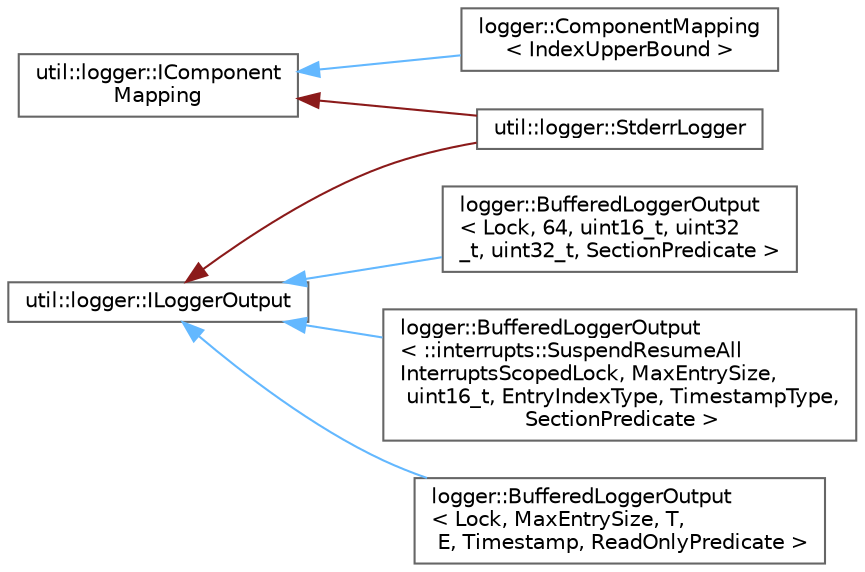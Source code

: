 digraph "Graphical Class Hierarchy"
{
 // LATEX_PDF_SIZE
  bgcolor="transparent";
  edge [fontname=Helvetica,fontsize=10,labelfontname=Helvetica,labelfontsize=10];
  node [fontname=Helvetica,fontsize=10,shape=box,height=0.2,width=0.4];
  rankdir="LR";
  Node0 [id="Node000000",label="util::logger::IComponent\lMapping",height=0.2,width=0.4,color="grey40", fillcolor="white", style="filled",URL="$d0/dd6/classutil_1_1logger_1_1IComponentMapping.html",tooltip=" "];
  Node0 -> Node1 [id="edge260_Node000000_Node000001",dir="back",color="steelblue1",style="solid",tooltip=" "];
  Node1 [id="Node000001",label="logger::ComponentMapping\l\< IndexUpperBound \>",height=0.2,width=0.4,color="grey40", fillcolor="white", style="filled",URL="$da/d09/classlogger_1_1ComponentMapping.html",tooltip=" "];
  Node0 -> Node2 [id="edge261_Node000000_Node000002",dir="back",color="firebrick4",style="solid",tooltip=" "];
  Node2 [id="Node000002",label="util::logger::StderrLogger",height=0.2,width=0.4,color="grey40", fillcolor="white", style="filled",URL="$d2/d08/classutil_1_1logger_1_1StderrLogger.html",tooltip=" "];
  Node3 [id="Node000003",label="util::logger::ILoggerOutput",height=0.2,width=0.4,color="grey40", fillcolor="white", style="filled",URL="$da/d23/classutil_1_1logger_1_1ILoggerOutput.html",tooltip=" "];
  Node3 -> Node4 [id="edge262_Node000003_Node000004",dir="back",color="steelblue1",style="solid",tooltip=" "];
  Node4 [id="Node000004",label="logger::BufferedLoggerOutput\l\< Lock, 64, uint16_t, uint32\l_t, uint32_t, SectionPredicate \>",height=0.2,width=0.4,color="grey40", fillcolor="white", style="filled",URL="$d4/d2b/classlogger_1_1BufferedLoggerOutput.html",tooltip=" "];
  Node3 -> Node5 [id="edge263_Node000003_Node000005",dir="back",color="steelblue1",style="solid",tooltip=" "];
  Node5 [id="Node000005",label="logger::BufferedLoggerOutput\l\< ::interrupts::SuspendResumeAll\lInterruptsScopedLock, MaxEntrySize,\l uint16_t, EntryIndexType, TimestampType,\l SectionPredicate \>",height=0.2,width=0.4,color="grey40", fillcolor="white", style="filled",URL="$d4/d2b/classlogger_1_1BufferedLoggerOutput.html",tooltip=" "];
  Node3 -> Node6 [id="edge264_Node000003_Node000006",dir="back",color="steelblue1",style="solid",tooltip=" "];
  Node6 [id="Node000006",label="logger::BufferedLoggerOutput\l\< Lock, MaxEntrySize, T,\l E, Timestamp, ReadOnlyPredicate \>",height=0.2,width=0.4,color="grey40", fillcolor="white", style="filled",URL="$d4/d2b/classlogger_1_1BufferedLoggerOutput.html",tooltip=" "];
  Node3 -> Node2 [id="edge265_Node000003_Node000002",dir="back",color="firebrick4",style="solid",tooltip=" "];
}
